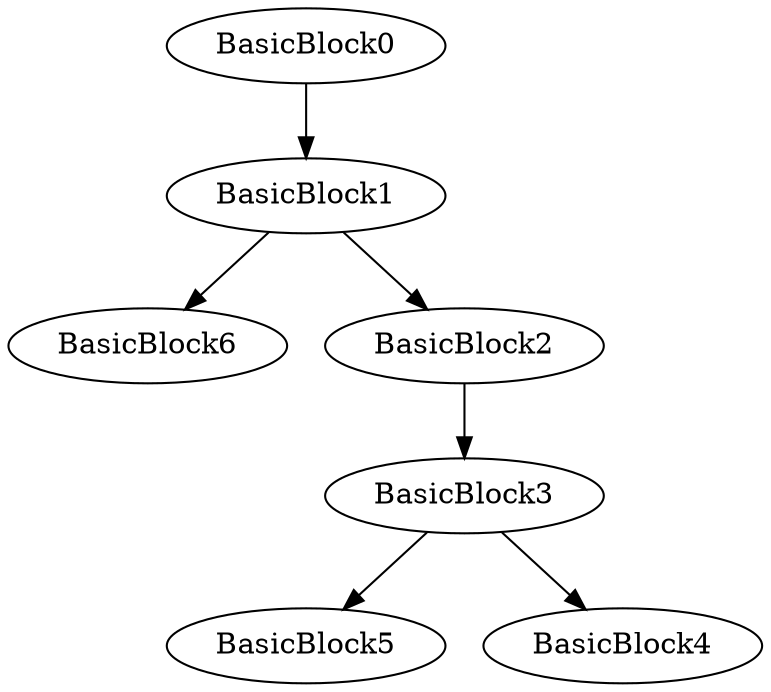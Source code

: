 digraph{
BasicBlock0 -> BasicBlock1
BasicBlock3 -> BasicBlock5
BasicBlock3 -> BasicBlock4
BasicBlock1 -> BasicBlock6
BasicBlock1 -> BasicBlock2
BasicBlock2 -> BasicBlock3
}
